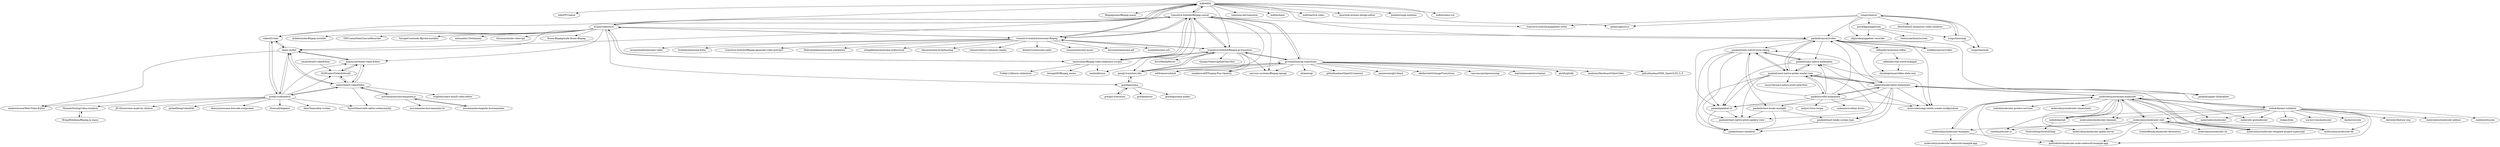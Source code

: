 digraph G {
"mifi/editly" -> "transitive-bullshit/ffmpeg-concat"
"mifi/editly" -> "mifi/lossless-cut" ["e"=1]
"mifi/editly" -> "tnfe/FFCreator" ["e"=1]
"mifi/editly" -> "h2non/videoshow"
"mifi/editly" -> "ffmpegwasm/ffmpeg.wasm" ["e"=1]
"mifi/editly" -> "transitive-bullshit/awesome-ffmpeg"
"mifi/editly" -> "pankod/canvas2video"
"mifi/editly" -> "clabe45/vidar"
"mifi/editly" -> "transitive-bullshit/ffmpeg-gl-transition"
"mifi/editly" -> "remotion-dev/remotion" ["e"=1]
"mifi/editly" -> "mifi/ezshare" ["e"=1]
"mifi/editly" -> "spite/ccapture.js" ["e"=1]
"mifi/editly" -> "mifi/reactive-video"
"mifi/editly" -> "layerhub-io/react-design-editor" ["e"=1]
"mifi/editly" -> "pshihn/rough-notation" ["e"=1]
"gl-transitions/gl-transitions" -> "transitive-bullshit/ffmpeg-gl-transition"
"gl-transitions/gl-transitions" -> "gre/gl-transition-libs"
"gl-transitions/gl-transitions" -> "transitive-bullshit/ffmpeg-concat"
"gl-transitions/gl-transitions" -> "glslify/glslify" ["e"=1]
"gl-transitions/gl-transitions" -> "imalimin/HardwareVideoCodec" ["e"=1]
"gl-transitions/gl-transitions" -> "githubhaohao/NDK_OpenGLES_3_0" ["e"=1]
"gl-transitions/gl-transitions" -> "oframe/ogl" ["e"=1]
"gl-transitions/gl-transitions" -> "githubhaohao/OpenGLCamera2" ["e"=1]
"gl-transitions/gl-transitions" -> "jamieowen/glsl-blend" ["e"=1]
"gl-transitions/gl-transitions" -> "akella/webGLImageTransitions" ["e"=1]
"gl-transitions/gl-transitions" -> "vanruesc/postprocessing" ["e"=1]
"gl-transitions/gl-transitions" -> "mltframework/mlt" ["e"=1]
"gl-transitions/gl-transitions" -> "martinlaxenaire/curtainsjs" ["e"=1]
"gl-transitions/gl-transitions" -> "numberwolf/FFmpeg-Plus-OpenGL"
"gl-transitions/gl-transitions" -> "nervous-systems/ffmpeg-opengl"
"bilashcse/Online-Video-Editor" -> "daem-on/fwf"
"bilashcse/Online-Video-Editor" -> "mhlzr/html5-videoEditor"
"bilashcse/Online-Video-Editor" -> "DGIProject/VideoEditorJS"
"transitive-bullshit/ffmpeg-gl-transition" -> "transitive-bullshit/ffmpeg-concat"
"transitive-bullshit/ffmpeg-gl-transition" -> "gl-transitions/gl-transitions"
"transitive-bullshit/ffmpeg-gl-transition" -> "nervous-systems/ffmpeg-opengl"
"transitive-bullshit/ffmpeg-gl-transition" -> "numberwolf/FFmpeg-Plus-OpenGL"
"transitive-bullshit/ffmpeg-gl-transition" -> "gre/gl-transition-libs"
"transitive-bullshit/ffmpeg-gl-transition" -> "tanersener/ffmpeg-video-slideshow-scripts"
"transitive-bullshit/ffmpeg-gl-transition" -> "transitive-bullshit/awesome-ffmpeg"
"transitive-bullshit/ffmpeg-gl-transition" -> "mltframework/mlt" ["e"=1]
"transitive-bullshit/ffmpeg-gl-transition" -> "ksvc/MediaParser" ["e"=1]
"transitive-bullshit/ffmpeg-gl-transition" -> "shaopx/VideoClipEditViewTest" ["e"=1]
"moleculerjs/moleculer-web" -> "moleculerjs/awesome-moleculer"
"moleculerjs/moleculer-web" -> "moleculerjs/moleculer-db"
"moleculerjs/moleculer-web" -> "tiaod/moleculer-io"
"moleculerjs/moleculer-web" -> "gothinkster/moleculer-node-realworld-example-app"
"moleculerjs/moleculer-web" -> "moleculerjs/moleculer-examples"
"moleculerjs/moleculer-web" -> "moleculerjs/moleculer-template-project-typescript"
"moleculerjs/moleculer-web" -> "ColonelBundy/moleculer-decorators"
"moleculerjs/moleculer-web" -> "moleculerjs/moleculer-apollo-server"
"moleculerjs/moleculer-web" -> "moleculerjs/moleculer-cli"
"clabe45/vidar" -> "daem-on/fwf"
"clabe45/vidar" -> "kudlav/videoeditor"
"daem-on/fwf" -> "bilashcse/Online-Video-Editor"
"daem-on/fwf" -> "kudlav/videoeditor"
"daem-on/fwf" -> "shadowmoose/Web-Video-Editor"
"daem-on/fwf" -> "mhlzr/html5-videoEditor"
"daem-on/fwf" -> "clabe45/vidar"
"kudlav/videoeditor" -> "daem-on/fwf"
"kudlav/videoeditor" -> "mhlzr/html5-videoEditor"
"kudlav/videoeditor" -> "DGIProject/VideoEditorJS"
"kudlav/videoeditor" -> "shadowmoose/Web-Video-Editor"
"kudlav/videoeditor" -> "SartreShao/video-editor.webassembly"
"kudlav/videoeditor" -> "clabe45/vidar"
"kudlav/videoeditor" -> "JN-H/awesome-made-by-chinese" ["e"=1]
"kudlav/videoeditor" -> "pickedDeng/videoEdit"
"kudlav/videoeditor" -> "bilashcse/Online-Video-Editor"
"kudlav/videoeditor" -> "aliaszz/awesome-lowcode-component" ["e"=1]
"kudlav/videoeditor" -> "drawcall/inkpaint" ["e"=1]
"kudlav/videoeditor" -> "AlloyTeam/alloy-worker" ["e"=1]
"kudlav/videoeditor" -> "ThreadsStyling/video-renderer"
"BrianJFeldman/ffmpeg.js.wasm" -> "ThreadsStyling/video-renderer"
"ThreadsStyling/video-renderer" -> "BrianJFeldman/ffmpeg.js.wasm"
"mhlzr/html5-videoEditor" -> "DGIProject/VideoEditorJS"
"mhlzr/html5-videoEditor" -> "bilashcse/Online-Video-Editor"
"mhlzr/html5-videoEditor" -> "kudlav/videoeditor"
"mhlzr/html5-videoEditor" -> "daem-on/fwf"
"mhlzr/html5-videoEditor" -> "moviemasher/moviemasher.js"
"mhlzr/html5-videoEditor" -> "SartreShao/video-editor.webassembly"
"mhlzr/html5-videoEditor" -> "evgenity/react-html5-video-editor"
"moviemasher/moviemasher.js" -> "moviemasher/moviemasher.rb"
"moviemasher/moviemasher.js" -> "moviemasher/angular-moviemasher"
"moviemasher/moviemasher.js" -> "mhlzr/html5-videoEditor"
"transitive-bullshit/ffmpeg-concat" -> "transitive-bullshit/ffmpeg-gl-transition"
"transitive-bullshit/ffmpeg-concat" -> "gl-transitions/gl-transitions"
"transitive-bullshit/ffmpeg-concat" -> "transitive-bullshit/awesome-ffmpeg"
"transitive-bullshit/ffmpeg-concat" -> "mifi/editly"
"transitive-bullshit/ffmpeg-concat" -> "nervous-systems/ffmpeg-opengl"
"transitive-bullshit/ffmpeg-concat" -> "tanersener/ffmpeg-video-slideshow-scripts"
"transitive-bullshit/ffmpeg-concat" -> "gre/gl-transition-libs"
"transitive-bullshit/ffmpeg-concat" -> "daem-on/fwf"
"transitive-bullshit/ffmpeg-concat" -> "h2non/videoshow"
"transitive-bullshit/ffmpeg-concat" -> "remko/kburns"
"transitive-bullshit/ffmpeg-concat" -> "transitive-bullshit/puppeteer-lottie" ["e"=1]
"transitive-bullshit/ffmpeg-concat" -> "mltframework/mlt" ["e"=1]
"pankod/canvas2video" -> "pankod/react-native-store-rating"
"pankod/canvas2video" -> "meercodeio/app-center-create-configuration"
"pankod/canvas2video" -> "welefen/canvas2video"
"pankod/canvas2video" -> "pankod/react-native-boilerplate"
"pankod/canvas2video" -> "pankod/pankod-cli"
"pankod/canvas2video" -> "pankod/react-native-picker-modal-view"
"pankod/canvas2video" -> "refinedev/awesome-refine"
"pankod/canvas2video" -> "pankod/moleculerjs-boilerplate"
"pankod/canvas2video" -> "pankod/sapper-boilerplate"
"muralikg/puppetcam" -> "Ventricule/html2screen"
"muralikg/puppetcam" -> "clipisode/puppeteer-recorder"
"muralikg/puppetcam" -> "tungs/timesnap"
"tanersener/ffmpeg-video-slideshow-scripts" -> "letungit90/ffmpeg_memo"
"tanersener/ffmpeg-video-slideshow-scripts" -> "transitive-bullshit/ffmpeg-gl-transition"
"tanersener/ffmpeg-video-slideshow-scripts" -> "transitive-bullshit/ffmpeg-concat"
"tanersener/ffmpeg-video-slideshow-scripts" -> "h2non/videoshow"
"tanersener/ffmpeg-video-slideshow-scripts" -> "remko/kburns"
"tanersener/ffmpeg-video-slideshow-scripts" -> "Trekky12/kburns-slideshow"
"moleculerjs/moleculer-examples" -> "gothinkster/moleculer-node-realworld-example-app"
"moleculerjs/moleculer-examples" -> "moleculerjs/moleculer-realworld-example-app"
"moleculerjs/moleculer-examples" -> "moleculerjs/awesome-moleculer"
"gre/gl-transition-libs" -> "gl-transitions/gl-transitions"
"gre/gl-transition-libs" -> "gre/diaporama"
"gre/gl-transition-libs" -> "transitive-bullshit/ffmpeg-gl-transition"
"gre/diaporama" -> "gre/kenburns"
"gre/diaporama" -> "gre/diaporama-maker"
"gre/diaporama" -> "gre/gl-transition-libs"
"gre/diaporama" -> "gre/glsl-transition"
"icebob/fastest-validator" -> "moleculerjs/awesome-moleculer"
"icebob/fastest-validator" -> "moleculerjs/moleculer-web"
"icebob/fastest-validator" -> "moleculerjs/moleculer" ["e"=1]
"icebob/fastest-validator" -> "icebob/kantab"
"icebob/fastest-validator" -> "moleculerjs/moleculer-db"
"icebob/fastest-validator" -> "gothinkster/moleculer-node-realworld-example-app"
"icebob/fastest-validator" -> "moleculer-go/moleculer"
"icebob/fastest-validator" -> "ice-services/moleculer" ["e"=1]
"icebob/fastest-validator" -> "moleculerjs/moleculer-channels"
"icebob/fastest-validator" -> "dashersw/cote" ["e"=1]
"icebob/fastest-validator" -> "delvedor/find-my-way" ["e"=1]
"icebob/fastest-validator" -> "moleculerjs/moleculer-addons"
"icebob/fastest-validator" -> "pankod/moleculerjs-boilerplate"
"icebob/fastest-validator" -> "sindresorhus/ow" ["e"=1]
"icebob/fastest-validator" -> "breejs/bree" ["e"=1]
"DGIProject/VideoEditorJS" -> "mhlzr/html5-videoEditor"
"DGIProject/VideoEditorJS" -> "bilashcse/Online-Video-Editor"
"welefen/canvas2video" -> "pankod/canvas2video"
"moleculerjs/awesome-moleculer" -> "moleculerjs/moleculer-web"
"moleculerjs/awesome-moleculer" -> "icebob/kantab"
"moleculerjs/awesome-moleculer" -> "pankod/moleculerjs-boilerplate"
"moleculerjs/awesome-moleculer" -> "moleculerjs/moleculer-db"
"moleculerjs/awesome-moleculer" -> "moleculerjs/moleculer-examples"
"moleculerjs/awesome-moleculer" -> "gothinkster/moleculer-node-realworld-example-app"
"moleculerjs/awesome-moleculer" -> "moleculerjs/moleculer-apollo-server"
"moleculerjs/awesome-moleculer" -> "icebob/fastest-validator"
"moleculerjs/awesome-moleculer" -> "moleculerjs/moleculer-channels"
"moleculerjs/awesome-moleculer" -> "moleculerjs/moleculer-template-project-typescript"
"moleculerjs/awesome-moleculer" -> "moleculer-go/moleculer"
"moleculerjs/awesome-moleculer" -> "icebob/moleculer-protect-services"
"moleculerjs/awesome-moleculer" -> "tiaod/moleculer-io"
"moleculerjs/awesome-moleculer" -> "moleculerjs/moleculer-cheatsheets"
"moleculerjs/awesome-moleculer" -> "moleculerjs/moleculer" ["e"=1]
"pankod/react-native-picker-modal-view" -> "pankod/react-native-boilerplate"
"pankod/react-native-picker-modal-view" -> "pankod/react-native-store-rating"
"pankod/react-native-picker-modal-view" -> "pankod/pankod-cli"
"pankod/react-native-picker-modal-view" -> "pankod/moleculerjs-boilerplate"
"pankod/react-native-picker-modal-view" -> "pankod/svelte-boilerplate"
"pankod/react-native-picker-modal-view" -> "pankod/react-native-photo-gallery-view"
"pankod/react-native-picker-modal-view" -> "pankod/react-checkbox"
"pankod/react-native-picker-modal-view" -> "pankod/react-hooks-screen-type"
"pankod/react-native-picker-modal-view" -> "meercodeio/app-center-create-configuration"
"pankod/react-native-picker-modal-view" -> "sauzy34/react-native-multi-selectbox" ["e"=1]
"pankod/react-native-picker-modal-view" -> "pankod/canvas2video"
"tungs/timecut" -> "tungs/timesnap"
"tungs/timecut" -> "muralikg/puppetcam"
"tungs/timecut" -> "pankod/canvas2video"
"tungs/timecut" -> "tungs/timeweb"
"tungs/timecut" -> "clipisode/puppeteer-recorder"
"tungs/timecut" -> "dtinth/html5-animation-video-renderer"
"tungs/timecut" -> "spite/ccapture.js" ["e"=1]
"tungs/timecut" -> "transitive-bullshit/puppeteer-lottie" ["e"=1]
"gre/glsl-transition" -> "gre/diaporama"
"pankod/svelte-boilerplate" -> "pankod/react-native-boilerplate"
"pankod/svelte-boilerplate" -> "pankod/moleculerjs-boilerplate"
"pankod/svelte-boilerplate" -> "pankod/pankod-cli"
"pankod/svelte-boilerplate" -> "pankod/react-native-picker-modal-view"
"pankod/svelte-boilerplate" -> "pankod/react-native-store-rating"
"pankod/svelte-boilerplate" -> "meercodeio/app-center-create-configuration"
"pankod/svelte-boilerplate" -> "pankod/react-hooks-example"
"pankod/svelte-boilerplate" -> "atolye15/cra-recipe" ["e"=1]
"pankod/svelte-boilerplate" -> "mdauner/sveltejs-forms" ["e"=1]
"pankod/svelte-boilerplate" -> "pankod/canvas2video"
"h2non/videoshow" -> "tanersener/ffmpeg-video-slideshow-scripts"
"h2non/videoshow" -> "daem-on/fwf"
"h2non/videoshow" -> "pankod/canvas2video"
"h2non/videoshow" -> "gre/diaporama"
"h2non/videoshow" -> "transitive-bullshit/ffmpeg-concat"
"h2non/videoshow" -> "transitive-bullshit/awesome-ffmpeg"
"h2non/videoshow" -> "mifi/editly"
"h2non/videoshow" -> "fluent-ffmpeg/node-fluent-ffmpeg" ["e"=1]
"h2non/videoshow" -> "clabe45/vidar"
"h2non/videoshow" -> "kribblo/node-ffmpeg-installer" ["e"=1]
"h2non/videoshow" -> "SMUsamaShah/CanvasRecorder" ["e"=1]
"h2non/videoshow" -> "bilashcse/Online-Video-Editor"
"h2non/videoshow" -> "SavageCore/node-ffprobe-installer" ["e"=1]
"h2non/videoshow" -> "antimatter15/whammy" ["e"=1]
"h2non/videoshow" -> "h2non/youtube-video-api"
"pankod/moleculerjs-boilerplate" -> "pankod/pankod-cli"
"pankod/moleculerjs-boilerplate" -> "meercodeio/app-center-create-configuration"
"pankod/moleculerjs-boilerplate" -> "pankod/svelte-boilerplate"
"pankod/moleculerjs-boilerplate" -> "moleculerjs/awesome-moleculer"
"pankod/moleculerjs-boilerplate" -> "moleculerjs/moleculer-template-project-typescript"
"pankod/moleculerjs-boilerplate" -> "pankod/react-native-boilerplate"
"pankod/moleculerjs-boilerplate" -> "pankod/react-native-picker-modal-view"
"pankod/moleculerjs-boilerplate" -> "pankod/react-native-store-rating"
"pankod/moleculerjs-boilerplate" -> "pankod/react-native-photo-gallery-view"
"pankod/moleculerjs-boilerplate" -> "pankod/sapper-boilerplate"
"pankod/moleculerjs-boilerplate" -> "pankod/react-checkbox"
"pankod/moleculerjs-boilerplate" -> "pankod/react-hooks-screen-type"
"transitive-bullshit/awesome-ffmpeg" -> "transitive-bullshit/ffmpeg-concat"
"transitive-bullshit/awesome-ffmpeg" -> "transitive-bullshit/ffmpeg-gl-transition"
"transitive-bullshit/awesome-ffmpeg" -> "transitive-bullshit/ffmpeg-generate-video-preview"
"transitive-bullshit/awesome-ffmpeg" -> "BubuAnabelas/awesome-markdown" ["e"=1]
"transitive-bullshit/awesome-ffmpeg" -> "stingalleman/awesome-audiovisual"
"transitive-bullshit/awesome-ffmpeg" -> "h2non/videoshow"
"transitive-bullshit/awesome-ffmpeg" -> "ebu/awesome-broadcasting" ["e"=1]
"transitive-bullshit/awesome-ffmpeg" -> "shime/creative-commons-media" ["e"=1]
"transitive-bullshit/awesome-ffmpeg" -> "kyleterry/awesome-radio" ["e"=1]
"transitive-bullshit/awesome-ffmpeg" -> "ciconia/awesome-music" ["e"=1]
"transitive-bullshit/awesome-ffmpeg" -> "davisonio/awesome-gif" ["e"=1]
"transitive-bullshit/awesome-ffmpeg" -> "moul/awesome-ssh" ["e"=1]
"transitive-bullshit/awesome-ffmpeg" -> "mifi/editly"
"transitive-bullshit/awesome-ffmpeg" -> "krzemienski/awesome-video" ["e"=1]
"transitive-bullshit/awesome-ffmpeg" -> "brabadu/awesome-fonts" ["e"=1]
"icebob/kantab" -> "moleculerjs/awesome-moleculer"
"icebob/kantab" -> "StretchShop/StretchShop"
"pankod/react-native-boilerplate" -> "pankod/react-native-store-rating"
"pankod/react-native-boilerplate" -> "pankod/pankod-cli"
"pankod/react-native-boilerplate" -> "meercodeio/app-center-create-configuration"
"pankod/react-native-boilerplate" -> "pankod/react-native-picker-modal-view"
"pankod/react-native-store-rating" -> "pankod/react-native-boilerplate"
"pankod/react-native-store-rating" -> "pankod/react-native-picker-modal-view"
"pankod/react-native-store-rating" -> "pankod/react-native-photo-gallery-view"
"pankod/react-native-store-rating" -> "pankod/react-checkbox"
"pankod/react-native-store-rating" -> "pankod/react-hooks-example"
"pankod/react-native-store-rating" -> "pankod/pankod-cli"
"casatt/html5-videoEditor" -> "DGIProject/VideoEditorJS"
"refinedev/awesome-refine" -> "chirdeeptomar/refine-elide-rest"
"refinedev/awesome-refine" -> "refinedev/real-world-example"
"moleculerjs/moleculer-db" -> "moleculerjs/moleculer-web"
"moleculerjs/moleculer-db" -> "moleculerjs/awesome-moleculer"
"moviemasher/angular-moviemasher" -> "moviemasher/moviemasher.js"
"pankod/pankod-cli" -> "pankod/react-native-photo-gallery-view"
"pankod/pankod-cli" -> "pankod/react-checkbox"
"pankod/react-hooks-screen-type" -> "pankod/react-checkbox"
"refinedev/real-world-example" -> "chirdeeptomar/refine-elide-rest"
"tungs/timesnap" -> "tungs/timecut"
"tungs/timesnap" -> "tungs/timeweb"
"pankod/react-hooks-example" -> "pankod/react-checkbox"
"pankod/react-hooks-example" -> "pankod/react-hooks-screen-type"
"pankod/react-hooks-example" -> "pankod/react-native-photo-gallery-view"
"mifi/editly" ["l"="26.405,-19.364"]
"transitive-bullshit/ffmpeg-concat" ["l"="26.413,-19.31"]
"mifi/lossless-cut" ["l"="-27.57,-17.342"]
"tnfe/FFCreator" ["l"="14.172,-7.897"]
"h2non/videoshow" ["l"="26.435,-19.335"]
"ffmpegwasm/ffmpeg.wasm" ["l"="-26.393,11.693"]
"transitive-bullshit/awesome-ffmpeg" ["l"="26.384,-19.329"]
"pankod/canvas2video" ["l"="26.348,-19.451"]
"clabe45/vidar" ["l"="26.476,-19.36"]
"transitive-bullshit/ffmpeg-gl-transition" ["l"="26.394,-19.293"]
"remotion-dev/remotion" ["l"="26.477,-25.78"]
"mifi/ezshare" ["l"="-4.392,-45.157"]
"spite/ccapture.js" ["l"="30.848,-23.293"]
"mifi/reactive-video" ["l"="26.417,-19.401"]
"layerhub-io/react-design-editor" ["l"="-36.478,4.606"]
"pshihn/rough-notation" ["l"="26.185,-25.758"]
"gl-transitions/gl-transitions" ["l"="26.38,-19.267"]
"gre/gl-transition-libs" ["l"="26.409,-19.259"]
"glslify/glslify" ["l"="30.721,-23.336"]
"imalimin/HardwareVideoCodec" ["l"="50.8,1.614"]
"githubhaohao/NDK_OpenGLES_3_0" ["l"="50.755,1.688"]
"oframe/ogl" ["l"="30.663,-23.35"]
"githubhaohao/OpenGLCamera2" ["l"="50.764,1.61"]
"jamieowen/glsl-blend" ["l"="30.706,-23.351"]
"akella/webGLImageTransitions" ["l"="12.397,-35.594"]
"vanruesc/postprocessing" ["l"="30.643,-23.295"]
"mltframework/mlt" ["l"="-13.531,27.418"]
"martinlaxenaire/curtainsjs" ["l"="13.105,-34.024"]
"numberwolf/FFmpeg-Plus-OpenGL" ["l"="26.346,-19.257"]
"nervous-systems/ffmpeg-opengl" ["l"="26.369,-19.293"]
"bilashcse/Online-Video-Editor" ["l"="26.516,-19.34"]
"daem-on/fwf" ["l"="26.493,-19.339"]
"mhlzr/html5-videoEditor" ["l"="26.543,-19.332"]
"DGIProject/VideoEditorJS" ["l"="26.554,-19.347"]
"tanersener/ffmpeg-video-slideshow-scripts" ["l"="26.439,-19.297"]
"ksvc/MediaParser" ["l"="-26.891,13.551"]
"shaopx/VideoClipEditViewTest" ["l"="50.819,1.633"]
"moleculerjs/moleculer-web" ["l"="26.198,-19.508"]
"moleculerjs/awesome-moleculer" ["l"="26.221,-19.514"]
"moleculerjs/moleculer-db" ["l"="26.204,-19.528"]
"tiaod/moleculer-io" ["l"="26.179,-19.517"]
"gothinkster/moleculer-node-realworld-example-app" ["l"="26.218,-19.498"]
"moleculerjs/moleculer-examples" ["l"="26.191,-19.488"]
"moleculerjs/moleculer-template-project-typescript" ["l"="26.242,-19.489"]
"ColonelBundy/moleculer-decorators" ["l"="26.156,-19.495"]
"moleculerjs/moleculer-apollo-server" ["l"="26.207,-19.476"]
"moleculerjs/moleculer-cli" ["l"="26.158,-19.519"]
"kudlav/videoeditor" ["l"="26.523,-19.36"]
"shadowmoose/Web-Video-Editor" ["l"="26.516,-19.32"]
"SartreShao/video-editor.webassembly" ["l"="26.552,-19.366"]
"JN-H/awesome-made-by-chinese" ["l"="10.853,-10.775"]
"pickedDeng/videoEdit" ["l"="26.531,-19.398"]
"aliaszz/awesome-lowcode-component" ["l"="10.865,-10.785"]
"drawcall/inkpaint" ["l"="14.185,-7.761"]
"AlloyTeam/alloy-worker" ["l"="10.856,-10.759"]
"ThreadsStyling/video-renderer" ["l"="26.568,-19.403"]
"BrianJFeldman/ffmpeg.js.wasm" ["l"="26.591,-19.422"]
"moviemasher/moviemasher.js" ["l"="26.588,-19.312"]
"evgenity/react-html5-video-editor" ["l"="26.558,-19.294"]
"moviemasher/moviemasher.rb" ["l"="26.625,-19.308"]
"moviemasher/angular-moviemasher" ["l"="26.604,-19.291"]
"remko/kburns" ["l"="26.437,-19.277"]
"transitive-bullshit/puppeteer-lottie" ["l"="8.557,-34.844"]
"pankod/react-native-store-rating" ["l"="26.316,-19.485"]
"meercodeio/app-center-create-configuration" ["l"="26.321,-19.461"]
"welefen/canvas2video" ["l"="26.376,-19.457"]
"pankod/react-native-boilerplate" ["l"="26.33,-19.469"]
"pankod/pankod-cli" ["l"="26.306,-19.466"]
"pankod/react-native-picker-modal-view" ["l"="26.316,-19.472"]
"refinedev/awesome-refine" ["l"="26.321,-19.422"]
"pankod/moleculerjs-boilerplate" ["l"="26.287,-19.485"]
"pankod/sapper-boilerplate" ["l"="26.312,-19.455"]
"muralikg/puppetcam" ["l"="26.417,-19.59"]
"Ventricule/html2screen" ["l"="26.431,-19.619"]
"clipisode/puppeteer-recorder" ["l"="26.436,-19.567"]
"tungs/timesnap" ["l"="26.394,-19.571"]
"letungit90/ffmpeg_memo" ["l"="26.475,-19.283"]
"Trekky12/kburns-slideshow" ["l"="26.461,-19.27"]
"moleculerjs/moleculer-realworld-example-app" ["l"="26.167,-19.465"]
"gre/diaporama" ["l"="26.436,-19.233"]
"gre/kenburns" ["l"="26.415,-19.205"]
"gre/diaporama-maker" ["l"="26.469,-19.211"]
"gre/glsl-transition" ["l"="26.443,-19.193"]
"icebob/fastest-validator" ["l"="26.239,-19.534"]
"moleculerjs/moleculer" ["l"="25.69,-34.62"]
"icebob/kantab" ["l"="26.209,-19.549"]
"moleculer-go/moleculer" ["l"="26.23,-19.562"]
"ice-services/moleculer" ["l"="25.903,-34.599"]
"moleculerjs/moleculer-channels" ["l"="26.253,-19.514"]
"dashersw/cote" ["l"="25.78,-34.551"]
"delvedor/find-my-way" ["l"="22.58,-36.031"]
"moleculerjs/moleculer-addons" ["l"="26.258,-19.568"]
"sindresorhus/ow" ["l"="25.808,-26.107"]
"breejs/bree" ["l"="25.606,-34.653"]
"icebob/moleculer-protect-services" ["l"="26.187,-19.529"]
"moleculerjs/moleculer-cheatsheets" ["l"="26.191,-19.542"]
"pankod/svelte-boilerplate" ["l"="26.33,-19.486"]
"pankod/react-native-photo-gallery-view" ["l"="26.302,-19.483"]
"pankod/react-checkbox" ["l"="26.303,-19.489"]
"pankod/react-hooks-screen-type" ["l"="26.299,-19.5"]
"sauzy34/react-native-multi-selectbox" ["l"="24.93,-29.236"]
"tungs/timecut" ["l"="26.398,-19.542"]
"tungs/timeweb" ["l"="26.381,-19.558"]
"dtinth/html5-animation-video-renderer" ["l"="26.433,-19.53"]
"pankod/react-hooks-example" ["l"="26.314,-19.504"]
"atolye15/cra-recipe" ["l"="22.597,-23.604"]
"mdauner/sveltejs-forms" ["l"="26.986,-30.343"]
"fluent-ffmpeg/node-fluent-ffmpeg" ["l"="-26.39,11.742"]
"kribblo/node-ffmpeg-installer" ["l"="-26.829,13.404"]
"SMUsamaShah/CanvasRecorder" ["l"="32.581,-26"]
"SavageCore/node-ffprobe-installer" ["l"="-26.809,13.408"]
"antimatter15/whammy" ["l"="-26.462,11.71"]
"h2non/youtube-video-api" ["l"="26.464,-19.324"]
"transitive-bullshit/ffmpeg-generate-video-preview" ["l"="26.336,-19.317"]
"BubuAnabelas/awesome-markdown" ["l"="27.397,-19.399"]
"stingalleman/awesome-audiovisual" ["l"="26.342,-19.344"]
"ebu/awesome-broadcasting" ["l"="-35.862,-17.479"]
"shime/creative-commons-media" ["l"="27.377,-19.419"]
"kyleterry/awesome-radio" ["l"="27.319,-19.361"]
"ciconia/awesome-music" ["l"="27.37,-19.434"]
"davisonio/awesome-gif" ["l"="27.334,-19.42"]
"moul/awesome-ssh" ["l"="27.493,-19.411"]
"krzemienski/awesome-video" ["l"="-26.105,11.98"]
"brabadu/awesome-fonts" ["l"="27.413,-19.394"]
"StretchShop/StretchShop" ["l"="26.19,-19.577"]
"casatt/html5-videoEditor" ["l"="26.603,-19.358"]
"chirdeeptomar/refine-elide-rest" ["l"="26.301,-19.417"]
"refinedev/real-world-example" ["l"="26.306,-19.403"]
}